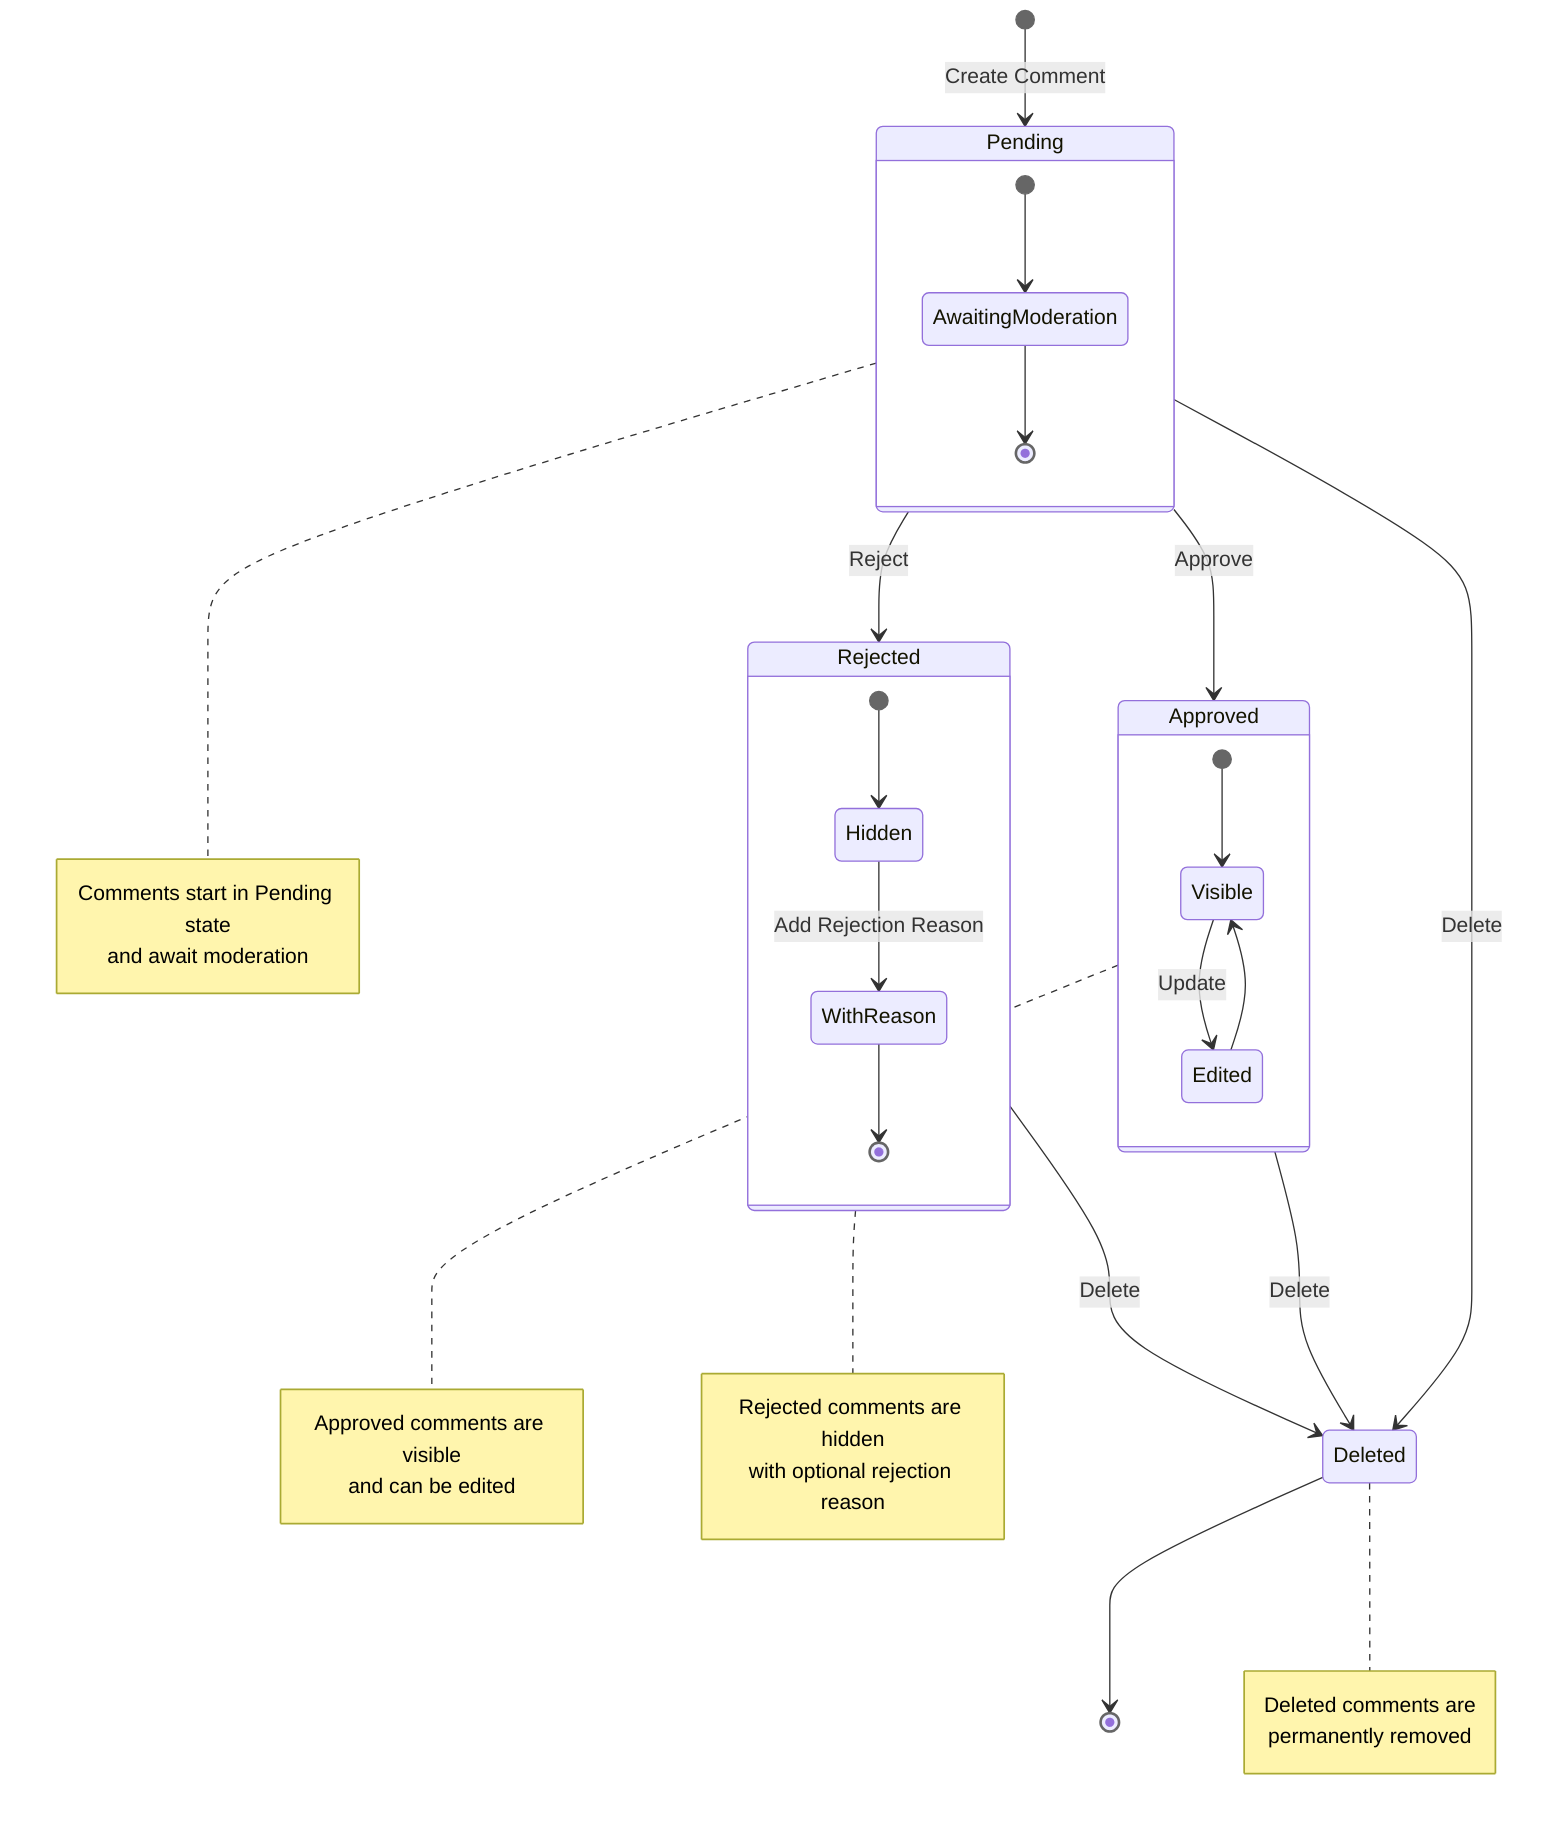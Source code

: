 %%{init: {'theme': 'default', 'themeVariables': { 'primaryColor': '#f5f5f5', 'primaryTextColor': '#333333', 'primaryBorderColor': '#cccccc', 'lineColor': '#666666', 'secondaryColor': '#f0f0f0', 'tertiaryColor': '#ffffff' }}}%%
stateDiagram-v2
    [*] --> Pending: Create Comment

    Pending --> Approved: Approve
    Pending --> Rejected: Reject
    Pending --> Deleted: Delete

    Approved --> Deleted: Delete
    Rejected --> Deleted: Delete

    Deleted --> [*]

    state Pending {
        [*] --> AwaitingModeration
        AwaitingModeration --> [*]
    }

    state Approved {
        [*] --> Visible
        Visible --> Edited: Update
        Edited --> Visible
    }

    state Rejected {
        [*] --> Hidden
        Hidden --> WithReason: Add Rejection Reason
        WithReason --> [*]
    }

    note right of Pending: Comments start in Pending state<br>and await moderation
    note right of Approved: Approved comments are visible<br>and can be edited
    note right of Rejected: Rejected comments are hidden<br>with optional rejection reason
    note right of Deleted: Deleted comments are<br>permanently removed
